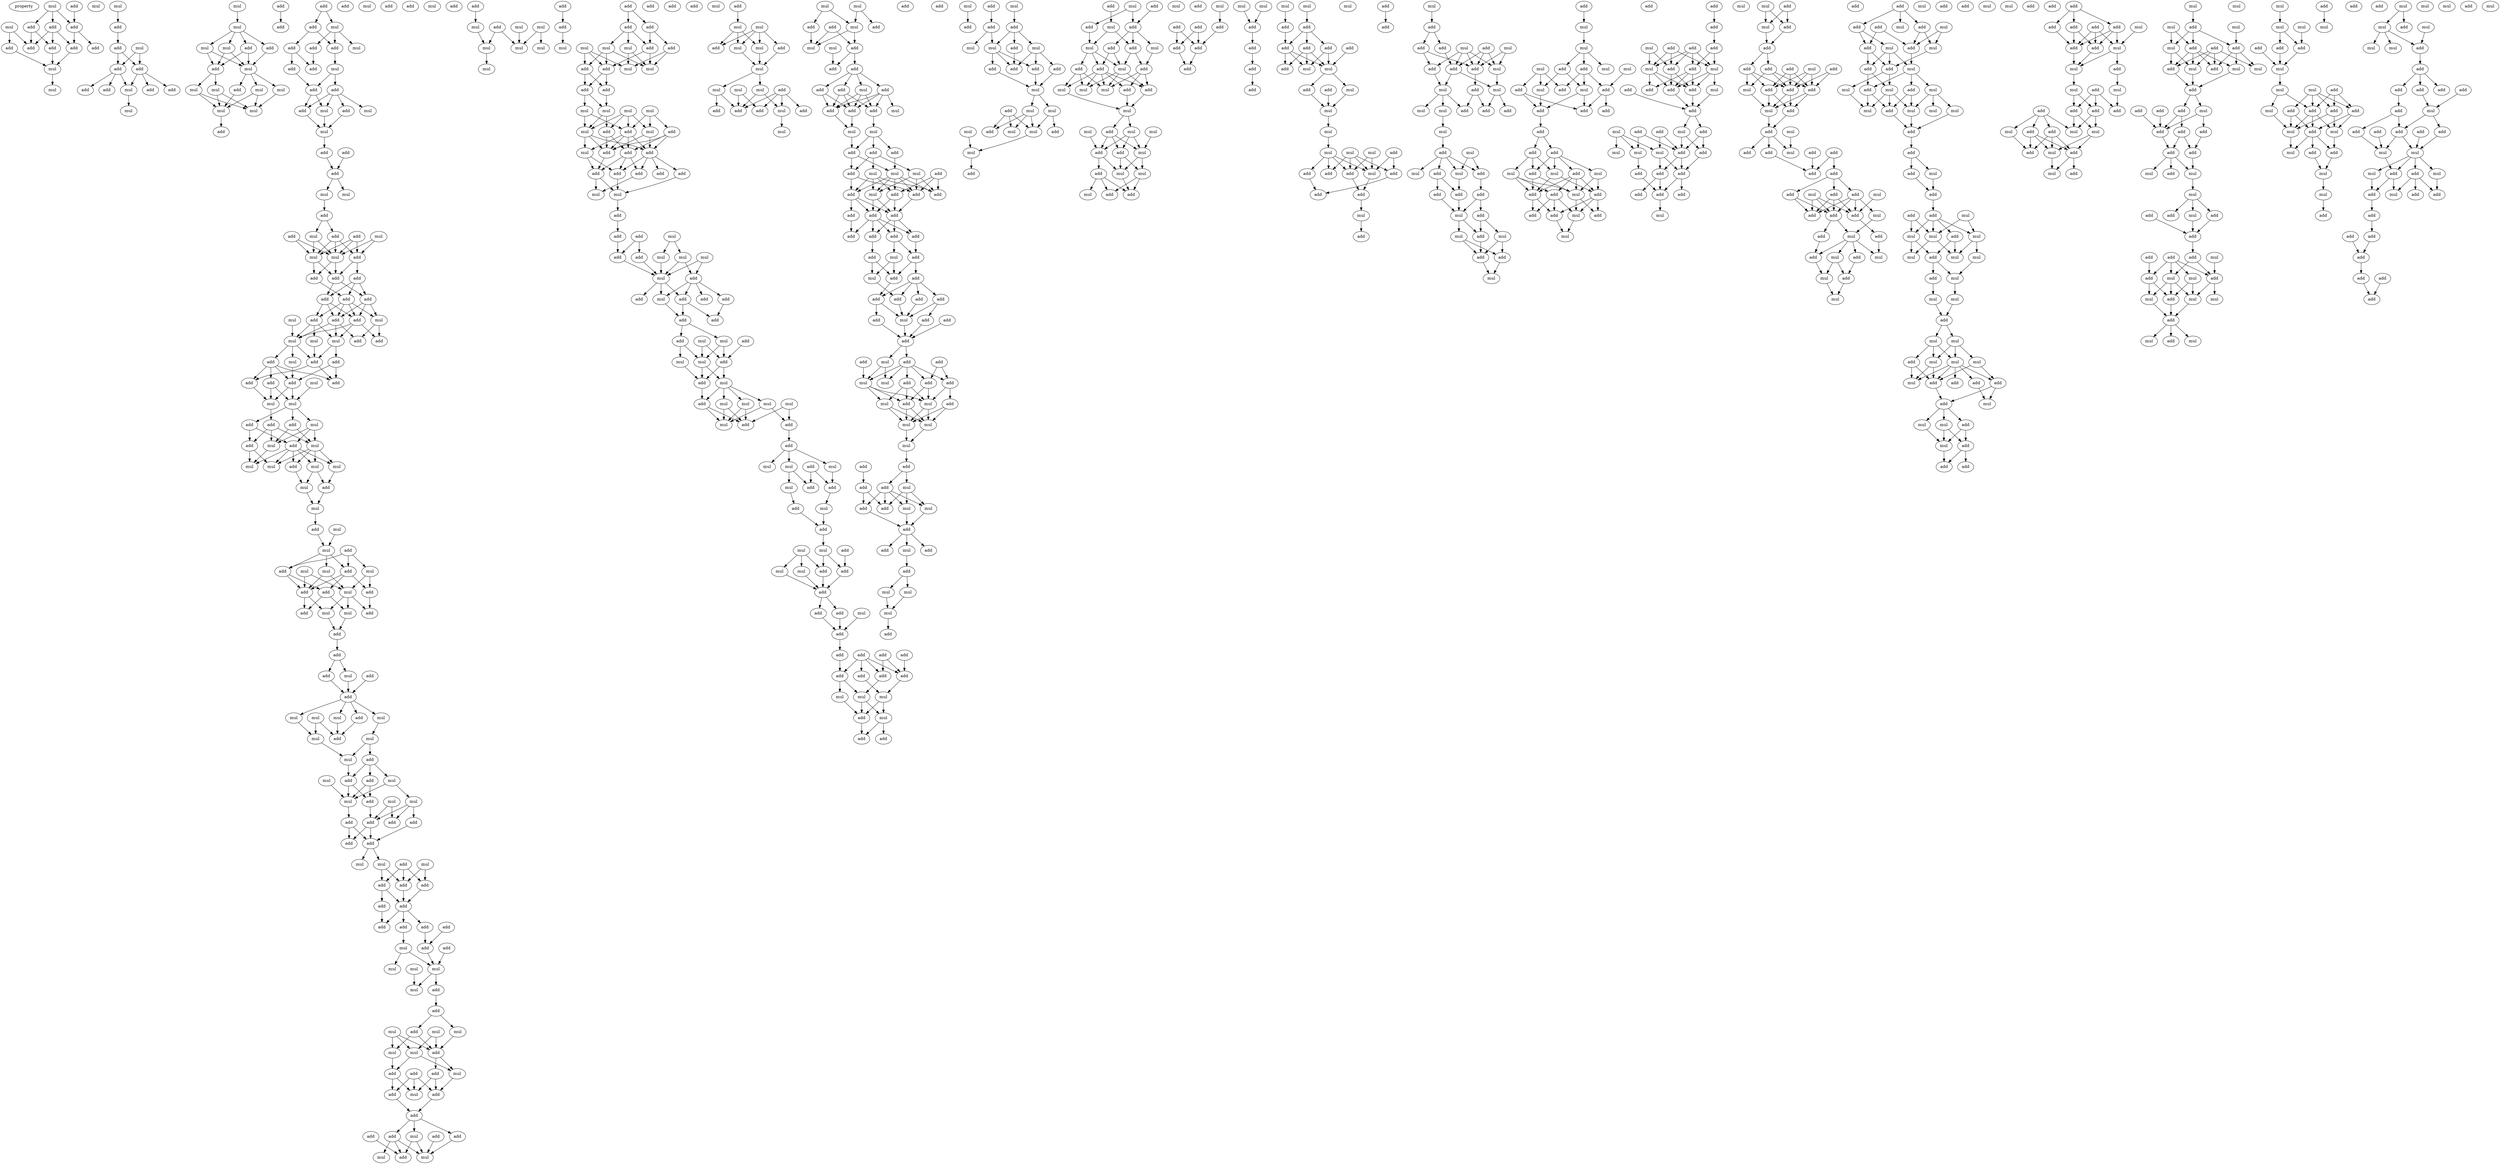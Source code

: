 digraph {
    node [fontcolor=black]
    property [mul=2,lf=1.2]
    0 [ label = mul ];
    1 [ label = add ];
    2 [ label = mul ];
    3 [ label = add ];
    4 [ label = add ];
    5 [ label = add ];
    6 [ label = add ];
    7 [ label = add ];
    8 [ label = add ];
    9 [ label = add ];
    10 [ label = add ];
    11 [ label = mul ];
    12 [ label = mul ];
    13 [ label = mul ];
    14 [ label = mul ];
    15 [ label = add ];
    16 [ label = add ];
    17 [ label = mul ];
    18 [ label = add ];
    19 [ label = add ];
    20 [ label = add ];
    21 [ label = mul ];
    22 [ label = add ];
    23 [ label = add ];
    24 [ label = add ];
    25 [ label = mul ];
    26 [ label = mul ];
    27 [ label = mul ];
    28 [ label = add ];
    29 [ label = add ];
    30 [ label = mul ];
    31 [ label = mul ];
    32 [ label = mul ];
    33 [ label = add ];
    34 [ label = mul ];
    35 [ label = mul ];
    36 [ label = mul ];
    37 [ label = mul ];
    38 [ label = add ];
    39 [ label = mul ];
    40 [ label = mul ];
    41 [ label = add ];
    42 [ label = add ];
    43 [ label = add ];
    44 [ label = add ];
    45 [ label = add ];
    46 [ label = mul ];
    47 [ label = add ];
    48 [ label = add ];
    49 [ label = mul ];
    50 [ label = add ];
    51 [ label = mul ];
    52 [ label = add ];
    53 [ label = add ];
    54 [ label = add ];
    55 [ label = add ];
    56 [ label = add ];
    57 [ label = mul ];
    58 [ label = add ];
    59 [ label = mul ];
    60 [ label = add ];
    61 [ label = mul ];
    62 [ label = mul ];
    63 [ label = add ];
    64 [ label = add ];
    65 [ label = add ];
    66 [ label = mul ];
    67 [ label = add ];
    68 [ label = mul ];
    69 [ label = add ];
    70 [ label = mul ];
    71 [ label = add ];
    72 [ label = add ];
    73 [ label = add ];
    74 [ label = mul ];
    75 [ label = add ];
    76 [ label = mul ];
    77 [ label = mul ];
    78 [ label = add ];
    79 [ label = add ];
    80 [ label = add ];
    81 [ label = add ];
    82 [ label = add ];
    83 [ label = add ];
    84 [ label = mul ];
    85 [ label = mul ];
    86 [ label = add ];
    87 [ label = add ];
    88 [ label = add ];
    89 [ label = mul ];
    90 [ label = add ];
    91 [ label = mul ];
    92 [ label = add ];
    93 [ label = mul ];
    94 [ label = add ];
    95 [ label = add ];
    96 [ label = mul ];
    97 [ label = add ];
    98 [ label = add ];
    99 [ label = add ];
    100 [ label = add ];
    101 [ label = mul ];
    102 [ label = add ];
    103 [ label = mul ];
    104 [ label = mul ];
    105 [ label = mul ];
    106 [ label = add ];
    107 [ label = add ];
    108 [ label = add ];
    109 [ label = add ];
    110 [ label = mul ];
    111 [ label = mul ];
    112 [ label = add ];
    113 [ label = mul ];
    114 [ label = add ];
    115 [ label = mul ];
    116 [ label = mul ];
    117 [ label = mul ];
    118 [ label = mul ];
    119 [ label = add ];
    120 [ label = mul ];
    121 [ label = add ];
    122 [ label = mul ];
    123 [ label = add ];
    124 [ label = mul ];
    125 [ label = add ];
    126 [ label = mul ];
    127 [ label = add ];
    128 [ label = mul ];
    129 [ label = mul ];
    130 [ label = add ];
    131 [ label = mul ];
    132 [ label = add ];
    133 [ label = add ];
    134 [ label = add ];
    135 [ label = mul ];
    136 [ label = add ];
    137 [ label = mul ];
    138 [ label = add ];
    139 [ label = add ];
    140 [ label = add ];
    141 [ label = add ];
    142 [ label = add ];
    143 [ label = mul ];
    144 [ label = add ];
    145 [ label = mul ];
    146 [ label = add ];
    147 [ label = mul ];
    148 [ label = mul ];
    149 [ label = mul ];
    150 [ label = mul ];
    151 [ label = add ];
    152 [ label = mul ];
    153 [ label = mul ];
    154 [ label = add ];
    155 [ label = mul ];
    156 [ label = mul ];
    157 [ label = add ];
    158 [ label = add ];
    159 [ label = mul ];
    160 [ label = mul ];
    161 [ label = add ];
    162 [ label = mul ];
    163 [ label = add ];
    164 [ label = add ];
    165 [ label = add ];
    166 [ label = add ];
    167 [ label = add ];
    168 [ label = add ];
    169 [ label = mul ];
    170 [ label = add ];
    171 [ label = mul ];
    172 [ label = mul ];
    173 [ label = add ];
    174 [ label = add ];
    175 [ label = add ];
    176 [ label = add ];
    177 [ label = add ];
    178 [ label = add ];
    179 [ label = add ];
    180 [ label = add ];
    181 [ label = add ];
    182 [ label = add ];
    183 [ label = add ];
    184 [ label = mul ];
    185 [ label = mul ];
    186 [ label = mul ];
    187 [ label = mul ];
    188 [ label = mul ];
    189 [ label = add ];
    190 [ label = add ];
    191 [ label = mul ];
    192 [ label = mul ];
    193 [ label = mul ];
    194 [ label = add ];
    195 [ label = mul ];
    196 [ label = mul ];
    197 [ label = add ];
    198 [ label = add ];
    199 [ label = mul ];
    200 [ label = add ];
    201 [ label = add ];
    202 [ label = mul ];
    203 [ label = mul ];
    204 [ label = add ];
    205 [ label = add ];
    206 [ label = add ];
    207 [ label = mul ];
    208 [ label = add ];
    209 [ label = add ];
    210 [ label = add ];
    211 [ label = add ];
    212 [ label = add ];
    213 [ label = mul ];
    214 [ label = mul ];
    215 [ label = add ];
    216 [ label = add ];
    217 [ label = mul ];
    218 [ label = mul ];
    219 [ label = add ];
    220 [ label = mul ];
    221 [ label = add ];
    222 [ label = add ];
    223 [ label = mul ];
    224 [ label = mul ];
    225 [ label = mul ];
    226 [ label = mul ];
    227 [ label = add ];
    228 [ label = mul ];
    229 [ label = add ];
    230 [ label = add ];
    231 [ label = add ];
    232 [ label = mul ];
    233 [ label = add ];
    234 [ label = mul ];
    235 [ label = mul ];
    236 [ label = add ];
    237 [ label = add ];
    238 [ label = add ];
    239 [ label = mul ];
    240 [ label = mul ];
    241 [ label = add ];
    242 [ label = add ];
    243 [ label = mul ];
    244 [ label = mul ];
    245 [ label = mul ];
    246 [ label = mul ];
    247 [ label = add ];
    248 [ label = mul ];
    249 [ label = mul ];
    250 [ label = add ];
    251 [ label = add ];
    252 [ label = add ];
    253 [ label = add ];
    254 [ label = add ];
    255 [ label = mul ];
    256 [ label = add ];
    257 [ label = add ];
    258 [ label = add ];
    259 [ label = add ];
    260 [ label = add ];
    261 [ label = mul ];
    262 [ label = mul ];
    263 [ label = add ];
    264 [ label = add ];
    265 [ label = add ];
    266 [ label = mul ];
    267 [ label = add ];
    268 [ label = mul ];
    269 [ label = add ];
    270 [ label = mul ];
    271 [ label = mul ];
    272 [ label = mul ];
    273 [ label = add ];
    274 [ label = add ];
    275 [ label = mul ];
    276 [ label = add ];
    277 [ label = add ];
    278 [ label = add ];
    279 [ label = add ];
    280 [ label = add ];
    281 [ label = add ];
    282 [ label = mul ];
    283 [ label = mul ];
    284 [ label = add ];
    285 [ label = mul ];
    286 [ label = mul ];
    287 [ label = add ];
    288 [ label = add ];
    289 [ label = mul ];
    290 [ label = add ];
    291 [ label = mul ];
    292 [ label = mul ];
    293 [ label = mul ];
    294 [ label = mul ];
    295 [ label = mul ];
    296 [ label = add ];
    297 [ label = add ];
    298 [ label = add ];
    299 [ label = mul ];
    300 [ label = mul ];
    301 [ label = add ];
    302 [ label = mul ];
    303 [ label = mul ];
    304 [ label = add ];
    305 [ label = add ];
    306 [ label = add ];
    307 [ label = add ];
    308 [ label = mul ];
    309 [ label = add ];
    310 [ label = mul ];
    311 [ label = add ];
    312 [ label = mul ];
    313 [ label = mul ];
    314 [ label = mul ];
    315 [ label = add ];
    316 [ label = add ];
    317 [ label = add ];
    318 [ label = add ];
    319 [ label = add ];
    320 [ label = add ];
    321 [ label = mul ];
    322 [ label = add ];
    323 [ label = add ];
    324 [ label = add ];
    325 [ label = add ];
    326 [ label = add ];
    327 [ label = mul ];
    328 [ label = add ];
    329 [ label = add ];
    330 [ label = add ];
    331 [ label = add ];
    332 [ label = mul ];
    333 [ label = mul ];
    334 [ label = mul ];
    335 [ label = add ];
    336 [ label = mul ];
    337 [ label = add ];
    338 [ label = add ];
    339 [ label = add ];
    340 [ label = mul ];
    341 [ label = mul ];
    342 [ label = add ];
    343 [ label = mul ];
    344 [ label = mul ];
    345 [ label = add ];
    346 [ label = mul ];
    347 [ label = mul ];
    348 [ label = mul ];
    349 [ label = add ];
    350 [ label = mul ];
    351 [ label = add ];
    352 [ label = add ];
    353 [ label = mul ];
    354 [ label = add ];
    355 [ label = add ];
    356 [ label = mul ];
    357 [ label = mul ];
    358 [ label = mul ];
    359 [ label = add ];
    360 [ label = add ];
    361 [ label = add ];
    362 [ label = mul ];
    363 [ label = add ];
    364 [ label = mul ];
    365 [ label = add ];
    366 [ label = mul ];
    367 [ label = add ];
    368 [ label = add ];
    369 [ label = mul ];
    370 [ label = add ];
    371 [ label = add ];
    372 [ label = add ];
    373 [ label = add ];
    374 [ label = mul ];
    375 [ label = add ];
    376 [ label = add ];
    377 [ label = mul ];
    378 [ label = mul ];
    379 [ label = add ];
    380 [ label = add ];
    381 [ label = add ];
    382 [ label = add ];
    383 [ label = add ];
    384 [ label = mul ];
    385 [ label = mul ];
    386 [ label = mul ];
    387 [ label = add ];
    388 [ label = mul ];
    389 [ label = add ];
    390 [ label = add ];
    391 [ label = add ];
    392 [ label = add ];
    393 [ label = add ];
    394 [ label = add ];
    395 [ label = add ];
    396 [ label = add ];
    397 [ label = add ];
    398 [ label = add ];
    399 [ label = mul ];
    400 [ label = add ];
    401 [ label = add ];
    402 [ label = add ];
    403 [ label = add ];
    404 [ label = mul ];
    405 [ label = add ];
    406 [ label = add ];
    407 [ label = add ];
    408 [ label = add ];
    409 [ label = add ];
    410 [ label = add ];
    411 [ label = add ];
    412 [ label = mul ];
    413 [ label = add ];
    414 [ label = mul ];
    415 [ label = add ];
    416 [ label = add ];
    417 [ label = add ];
    418 [ label = add ];
    419 [ label = mul ];
    420 [ label = add ];
    421 [ label = mul ];
    422 [ label = add ];
    423 [ label = mul ];
    424 [ label = add ];
    425 [ label = add ];
    426 [ label = mul ];
    427 [ label = mul ];
    428 [ label = mul ];
    429 [ label = mul ];
    430 [ label = add ];
    431 [ label = add ];
    432 [ label = add ];
    433 [ label = add ];
    434 [ label = mul ];
    435 [ label = mul ];
    436 [ label = add ];
    437 [ label = add ];
    438 [ label = mul ];
    439 [ label = add ];
    440 [ label = add ];
    441 [ label = add ];
    442 [ label = mul ];
    443 [ label = add ];
    444 [ label = add ];
    445 [ label = mul ];
    446 [ label = mul ];
    447 [ label = mul ];
    448 [ label = add ];
    449 [ label = mul ];
    450 [ label = add ];
    451 [ label = mul ];
    452 [ label = add ];
    453 [ label = add ];
    454 [ label = add ];
    455 [ label = mul ];
    456 [ label = mul ];
    457 [ label = add ];
    458 [ label = mul ];
    459 [ label = add ];
    460 [ label = add ];
    461 [ label = add ];
    462 [ label = add ];
    463 [ label = mul ];
    464 [ label = add ];
    465 [ label = mul ];
    466 [ label = mul ];
    467 [ label = add ];
    468 [ label = add ];
    469 [ label = mul ];
    470 [ label = mul ];
    471 [ label = mul ];
    472 [ label = mul ];
    473 [ label = mul ];
    474 [ label = add ];
    475 [ label = add ];
    476 [ label = add ];
    477 [ label = mul ];
    478 [ label = add ];
    479 [ label = mul ];
    480 [ label = add ];
    481 [ label = mul ];
    482 [ label = add ];
    483 [ label = mul ];
    484 [ label = add ];
    485 [ label = mul ];
    486 [ label = add ];
    487 [ label = add ];
    488 [ label = add ];
    489 [ label = mul ];
    490 [ label = mul ];
    491 [ label = add ];
    492 [ label = mul ];
    493 [ label = add ];
    494 [ label = mul ];
    495 [ label = mul ];
    496 [ label = add ];
    497 [ label = mul ];
    498 [ label = mul ];
    499 [ label = mul ];
    500 [ label = add ];
    501 [ label = add ];
    502 [ label = add ];
    503 [ label = mul ];
    504 [ label = mul ];
    505 [ label = add ];
    506 [ label = mul ];
    507 [ label = add ];
    508 [ label = add ];
    509 [ label = mul ];
    510 [ label = add ];
    511 [ label = add ];
    512 [ label = add ];
    513 [ label = add ];
    514 [ label = add ];
    515 [ label = add ];
    516 [ label = mul ];
    517 [ label = mul ];
    518 [ label = add ];
    519 [ label = add ];
    520 [ label = add ];
    521 [ label = mul ];
    522 [ label = mul ];
    523 [ label = add ];
    524 [ label = add ];
    525 [ label = add ];
    526 [ label = mul ];
    527 [ label = add ];
    528 [ label = add ];
    529 [ label = add ];
    530 [ label = add ];
    531 [ label = mul ];
    532 [ label = add ];
    533 [ label = mul ];
    534 [ label = add ];
    535 [ label = add ];
    536 [ label = mul ];
    537 [ label = mul ];
    538 [ label = mul ];
    539 [ label = mul ];
    540 [ label = mul ];
    541 [ label = add ];
    542 [ label = mul ];
    543 [ label = add ];
    544 [ label = add ];
    545 [ label = add ];
    546 [ label = add ];
    547 [ label = mul ];
    548 [ label = add ];
    549 [ label = add ];
    550 [ label = add ];
    551 [ label = mul ];
    552 [ label = add ];
    553 [ label = mul ];
    554 [ label = add ];
    555 [ label = add ];
    556 [ label = add ];
    557 [ label = add ];
    558 [ label = mul ];
    559 [ label = mul ];
    560 [ label = add ];
    561 [ label = add ];
    562 [ label = mul ];
    563 [ label = add ];
    564 [ label = add ];
    565 [ label = mul ];
    566 [ label = mul ];
    567 [ label = add ];
    568 [ label = add ];
    569 [ label = mul ];
    570 [ label = add ];
    571 [ label = add ];
    572 [ label = mul ];
    573 [ label = mul ];
    574 [ label = mul ];
    575 [ label = add ];
    576 [ label = add ];
    577 [ label = mul ];
    578 [ label = add ];
    579 [ label = mul ];
    580 [ label = add ];
    581 [ label = add ];
    582 [ label = add ];
    583 [ label = add ];
    584 [ label = mul ];
    585 [ label = add ];
    586 [ label = mul ];
    587 [ label = mul ];
    588 [ label = add ];
    589 [ label = add ];
    590 [ label = mul ];
    591 [ label = add ];
    592 [ label = mul ];
    593 [ label = mul ];
    594 [ label = add ];
    595 [ label = mul ];
    596 [ label = add ];
    597 [ label = add ];
    598 [ label = mul ];
    599 [ label = mul ];
    600 [ label = mul ];
    601 [ label = add ];
    602 [ label = mul ];
    603 [ label = add ];
    604 [ label = add ];
    605 [ label = add ];
    606 [ label = add ];
    607 [ label = add ];
    608 [ label = add ];
    609 [ label = add ];
    610 [ label = add ];
    611 [ label = mul ];
    612 [ label = mul ];
    613 [ label = mul ];
    614 [ label = add ];
    615 [ label = add ];
    616 [ label = mul ];
    617 [ label = add ];
    618 [ label = add ];
    619 [ label = add ];
    620 [ label = add ];
    621 [ label = add ];
    622 [ label = add ];
    623 [ label = mul ];
    624 [ label = mul ];
    625 [ label = add ];
    626 [ label = mul ];
    627 [ label = add ];
    628 [ label = add ];
    629 [ label = add ];
    630 [ label = mul ];
    631 [ label = add ];
    632 [ label = add ];
    633 [ label = mul ];
    634 [ label = add ];
    635 [ label = mul ];
    636 [ label = mul ];
    637 [ label = add ];
    638 [ label = add ];
    639 [ label = add ];
    640 [ label = add ];
    641 [ label = add ];
    642 [ label = mul ];
    643 [ label = add ];
    644 [ label = mul ];
    645 [ label = add ];
    646 [ label = add ];
    647 [ label = mul ];
    648 [ label = mul ];
    649 [ label = add ];
    650 [ label = mul ];
    651 [ label = add ];
    652 [ label = add ];
    653 [ label = add ];
    654 [ label = add ];
    655 [ label = add ];
    656 [ label = add ];
    657 [ label = add ];
    658 [ label = mul ];
    659 [ label = mul ];
    660 [ label = add ];
    661 [ label = mul ];
    662 [ label = add ];
    663 [ label = add ];
    664 [ label = add ];
    665 [ label = add ];
    666 [ label = add ];
    667 [ label = add ];
    668 [ label = mul ];
    669 [ label = add ];
    670 [ label = add ];
    671 [ label = mul ];
    672 [ label = add ];
    673 [ label = add ];
    674 [ label = add ];
    675 [ label = mul ];
    676 [ label = add ];
    677 [ label = mul ];
    678 [ label = add ];
    679 [ label = add ];
    680 [ label = add ];
    681 [ label = add ];
    682 [ label = mul ];
    683 [ label = add ];
    684 [ label = add ];
    685 [ label = mul ];
    686 [ label = add ];
    687 [ label = add ];
    688 [ label = mul ];
    689 [ label = add ];
    690 [ label = add ];
    691 [ label = mul ];
    692 [ label = add ];
    693 [ label = add ];
    694 [ label = mul ];
    695 [ label = add ];
    696 [ label = add ];
    697 [ label = add ];
    698 [ label = mul ];
    699 [ label = add ];
    700 [ label = mul ];
    701 [ label = add ];
    702 [ label = mul ];
    703 [ label = mul ];
    704 [ label = add ];
    705 [ label = add ];
    706 [ label = mul ];
    707 [ label = add ];
    708 [ label = add ];
    709 [ label = mul ];
    710 [ label = mul ];
    711 [ label = mul ];
    712 [ label = add ];
    713 [ label = add ];
    714 [ label = mul ];
    715 [ label = add ];
    716 [ label = add ];
    717 [ label = add ];
    718 [ label = mul ];
    719 [ label = add ];
    720 [ label = mul ];
    721 [ label = mul ];
    722 [ label = mul ];
    723 [ label = mul ];
    724 [ label = add ];
    725 [ label = mul ];
    726 [ label = mul ];
    727 [ label = add ];
    728 [ label = mul ];
    729 [ label = add ];
    730 [ label = add ];
    731 [ label = add ];
    732 [ label = mul ];
    733 [ label = add ];
    734 [ label = add ];
    735 [ label = mul ];
    736 [ label = add ];
    737 [ label = add ];
    738 [ label = mul ];
    739 [ label = mul ];
    740 [ label = mul ];
    741 [ label = add ];
    742 [ label = mul ];
    743 [ label = add ];
    744 [ label = mul ];
    745 [ label = mul ];
    746 [ label = add ];
    747 [ label = mul ];
    748 [ label = mul ];
    749 [ label = mul ];
    750 [ label = mul ];
    751 [ label = mul ];
    752 [ label = add ];
    753 [ label = mul ];
    754 [ label = mul ];
    755 [ label = add ];
    756 [ label = mul ];
    757 [ label = mul ];
    758 [ label = mul ];
    759 [ label = add ];
    760 [ label = add ];
    761 [ label = mul ];
    762 [ label = add ];
    763 [ label = add ];
    764 [ label = add ];
    765 [ label = mul ];
    766 [ label = add ];
    767 [ label = add ];
    768 [ label = mul ];
    769 [ label = mul ];
    770 [ label = mul ];
    771 [ label = add ];
    772 [ label = add ];
    773 [ label = add ];
    774 [ label = add ];
    775 [ label = add ];
    776 [ label = add ];
    777 [ label = add ];
    778 [ label = add ];
    779 [ label = add ];
    780 [ label = mul ];
    781 [ label = add ];
    782 [ label = mul ];
    783 [ label = add ];
    784 [ label = add ];
    785 [ label = mul ];
    786 [ label = add ];
    787 [ label = mul ];
    788 [ label = mul ];
    789 [ label = add ];
    790 [ label = add ];
    791 [ label = add ];
    792 [ label = add ];
    793 [ label = mul ];
    794 [ label = mul ];
    795 [ label = add ];
    796 [ label = mul ];
    797 [ label = add ];
    798 [ label = add ];
    799 [ label = add ];
    800 [ label = mul ];
    801 [ label = add ];
    802 [ label = mul ];
    803 [ label = mul ];
    804 [ label = mul ];
    805 [ label = mul ];
    806 [ label = add ];
    807 [ label = mul ];
    808 [ label = add ];
    809 [ label = add ];
    810 [ label = mul ];
    811 [ label = add ];
    812 [ label = mul ];
    813 [ label = mul ];
    814 [ label = add ];
    815 [ label = mul ];
    816 [ label = add ];
    817 [ label = add ];
    818 [ label = add ];
    819 [ label = mul ];
    820 [ label = add ];
    821 [ label = add ];
    822 [ label = add ];
    823 [ label = add ];
    824 [ label = add ];
    825 [ label = add ];
    826 [ label = add ];
    827 [ label = mul ];
    828 [ label = mul ];
    829 [ label = add ];
    830 [ label = mul ];
    831 [ label = mul ];
    832 [ label = add ];
    833 [ label = add ];
    834 [ label = add ];
    835 [ label = add ];
    836 [ label = mul ];
    837 [ label = add ];
    838 [ label = add ];
    839 [ label = add ];
    840 [ label = mul ];
    841 [ label = add ];
    842 [ label = add ];
    843 [ label = mul ];
    844 [ label = add ];
    845 [ label = mul ];
    846 [ label = mul ];
    847 [ label = mul ];
    848 [ label = add ];
    849 [ label = mul ];
    850 [ label = mul ];
    851 [ label = add ];
    852 [ label = mul ];
    853 [ label = mul ];
    854 [ label = add ];
    855 [ label = mul ];
    856 [ label = mul ];
    857 [ label = add ];
    858 [ label = add ];
    859 [ label = add ];
    860 [ label = mul ];
    861 [ label = mul ];
    862 [ label = mul ];
    863 [ label = add ];
    864 [ label = mul ];
    865 [ label = add ];
    866 [ label = add ];
    867 [ label = add ];
    868 [ label = add ];
    869 [ label = mul ];
    870 [ label = mul ];
    871 [ label = add ];
    872 [ label = add ];
    873 [ label = mul ];
    874 [ label = add ];
    875 [ label = add ];
    876 [ label = mul ];
    877 [ label = mul ];
    878 [ label = add ];
    879 [ label = add ];
    880 [ label = mul ];
    881 [ label = add ];
    882 [ label = mul ];
    883 [ label = mul ];
    884 [ label = mul ];
    885 [ label = mul ];
    886 [ label = add ];
    887 [ label = add ];
    888 [ label = mul ];
    889 [ label = add ];
    890 [ label = add ];
    891 [ label = add ];
    892 [ label = add ];
    893 [ label = add ];
    894 [ label = mul ];
    895 [ label = add ];
    896 [ label = add ];
    897 [ label = add ];
    898 [ label = add ];
    899 [ label = add ];
    900 [ label = mul ];
    901 [ label = mul ];
    902 [ label = add ];
    903 [ label = mul ];
    904 [ label = mul ];
    905 [ label = add ];
    906 [ label = add ];
    907 [ label = add ];
    908 [ label = mul ];
    909 [ label = add ];
    910 [ label = add ];
    911 [ label = add ];
    912 [ label = add ];
    913 [ label = add ];
    914 [ label = add ];
    915 [ label = mul ];
    916 [ label = add ];
    917 [ label = add ];
    918 [ label = mul ];
    919 [ label = add ];
    0 -> 3 [ name = 0 ];
    0 -> 4 [ name = 1 ];
    0 -> 5 [ name = 2 ];
    1 -> 3 [ name = 3 ];
    2 -> 8 [ name = 4 ];
    2 -> 9 [ name = 5 ];
    3 -> 7 [ name = 6 ];
    3 -> 10 [ name = 7 ];
    4 -> 6 [ name = 8 ];
    4 -> 9 [ name = 9 ];
    5 -> 6 [ name = 10 ];
    5 -> 7 [ name = 11 ];
    5 -> 9 [ name = 12 ];
    6 -> 11 [ name = 13 ];
    7 -> 11 [ name = 14 ];
    8 -> 11 [ name = 15 ];
    11 -> 12 [ name = 16 ];
    14 -> 15 [ name = 17 ];
    15 -> 16 [ name = 18 ];
    16 -> 18 [ name = 19 ];
    16 -> 19 [ name = 20 ];
    17 -> 18 [ name = 21 ];
    17 -> 19 [ name = 22 ];
    18 -> 20 [ name = 23 ];
    18 -> 21 [ name = 24 ];
    18 -> 22 [ name = 25 ];
    19 -> 21 [ name = 26 ];
    19 -> 23 [ name = 27 ];
    19 -> 24 [ name = 28 ];
    21 -> 25 [ name = 29 ];
    26 -> 27 [ name = 30 ];
    27 -> 28 [ name = 31 ];
    27 -> 29 [ name = 32 ];
    27 -> 30 [ name = 33 ];
    27 -> 31 [ name = 34 ];
    28 -> 32 [ name = 35 ];
    28 -> 33 [ name = 36 ];
    29 -> 32 [ name = 37 ];
    30 -> 32 [ name = 38 ];
    30 -> 33 [ name = 39 ];
    31 -> 32 [ name = 40 ];
    31 -> 33 [ name = 41 ];
    32 -> 34 [ name = 42 ];
    32 -> 36 [ name = 43 ];
    32 -> 38 [ name = 44 ];
    33 -> 35 [ name = 45 ];
    33 -> 37 [ name = 46 ];
    34 -> 39 [ name = 47 ];
    34 -> 40 [ name = 48 ];
    35 -> 39 [ name = 49 ];
    35 -> 40 [ name = 50 ];
    36 -> 40 [ name = 51 ];
    37 -> 39 [ name = 52 ];
    37 -> 40 [ name = 53 ];
    38 -> 39 [ name = 54 ];
    39 -> 41 [ name = 55 ];
    42 -> 43 [ name = 56 ];
    44 -> 45 [ name = 57 ];
    44 -> 46 [ name = 58 ];
    45 -> 48 [ name = 59 ];
    45 -> 50 [ name = 60 ];
    46 -> 47 [ name = 61 ];
    46 -> 48 [ name = 62 ];
    46 -> 49 [ name = 63 ];
    47 -> 53 [ name = 64 ];
    48 -> 51 [ name = 65 ];
    50 -> 52 [ name = 66 ];
    50 -> 53 [ name = 67 ];
    51 -> 54 [ name = 68 ];
    51 -> 55 [ name = 69 ];
    52 -> 55 [ name = 70 ];
    54 -> 56 [ name = 71 ];
    54 -> 57 [ name = 72 ];
    54 -> 59 [ name = 73 ];
    54 -> 60 [ name = 74 ];
    55 -> 57 [ name = 75 ];
    55 -> 60 [ name = 76 ];
    56 -> 61 [ name = 77 ];
    57 -> 61 [ name = 78 ];
    60 -> 61 [ name = 79 ];
    61 -> 63 [ name = 80 ];
    63 -> 65 [ name = 81 ];
    64 -> 65 [ name = 82 ];
    65 -> 66 [ name = 83 ];
    65 -> 68 [ name = 84 ];
    66 -> 69 [ name = 85 ];
    69 -> 70 [ name = 86 ];
    69 -> 72 [ name = 87 ];
    70 -> 76 [ name = 88 ];
    70 -> 77 [ name = 89 ];
    71 -> 75 [ name = 90 ];
    71 -> 76 [ name = 91 ];
    71 -> 77 [ name = 92 ];
    72 -> 75 [ name = 93 ];
    72 -> 76 [ name = 94 ];
    72 -> 77 [ name = 95 ];
    73 -> 76 [ name = 96 ];
    73 -> 77 [ name = 97 ];
    74 -> 75 [ name = 98 ];
    74 -> 76 [ name = 99 ];
    75 -> 78 [ name = 100 ];
    75 -> 79 [ name = 101 ];
    76 -> 78 [ name = 102 ];
    76 -> 80 [ name = 103 ];
    77 -> 78 [ name = 104 ];
    77 -> 80 [ name = 105 ];
    78 -> 81 [ name = 106 ];
    78 -> 83 [ name = 107 ];
    79 -> 81 [ name = 108 ];
    79 -> 82 [ name = 109 ];
    79 -> 83 [ name = 110 ];
    80 -> 82 [ name = 111 ];
    81 -> 86 [ name = 112 ];
    81 -> 87 [ name = 113 ];
    81 -> 88 [ name = 114 ];
    82 -> 84 [ name = 115 ];
    82 -> 86 [ name = 116 ];
    82 -> 87 [ name = 117 ];
    82 -> 88 [ name = 118 ];
    83 -> 84 [ name = 119 ];
    83 -> 86 [ name = 120 ];
    83 -> 87 [ name = 121 ];
    84 -> 90 [ name = 122 ];
    84 -> 92 [ name = 123 ];
    85 -> 89 [ name = 124 ];
    86 -> 89 [ name = 125 ];
    86 -> 92 [ name = 126 ];
    86 -> 93 [ name = 127 ];
    87 -> 89 [ name = 128 ];
    87 -> 90 [ name = 129 ];
    87 -> 93 [ name = 130 ];
    88 -> 89 [ name = 131 ];
    88 -> 91 [ name = 132 ];
    88 -> 93 [ name = 133 ];
    89 -> 95 [ name = 134 ];
    89 -> 96 [ name = 135 ];
    89 -> 97 [ name = 136 ];
    91 -> 97 [ name = 137 ];
    93 -> 94 [ name = 138 ];
    93 -> 97 [ name = 139 ];
    94 -> 98 [ name = 140 ];
    94 -> 100 [ name = 141 ];
    95 -> 98 [ name = 142 ];
    95 -> 99 [ name = 143 ];
    95 -> 100 [ name = 144 ];
    95 -> 102 [ name = 145 ];
    96 -> 100 [ name = 146 ];
    97 -> 98 [ name = 147 ];
    97 -> 102 [ name = 148 ];
    99 -> 103 [ name = 149 ];
    99 -> 104 [ name = 150 ];
    100 -> 103 [ name = 151 ];
    100 -> 104 [ name = 152 ];
    101 -> 103 [ name = 153 ];
    102 -> 104 [ name = 154 ];
    103 -> 105 [ name = 155 ];
    103 -> 106 [ name = 156 ];
    103 -> 108 [ name = 157 ];
    104 -> 107 [ name = 158 ];
    105 -> 109 [ name = 159 ];
    105 -> 110 [ name = 160 ];
    105 -> 111 [ name = 161 ];
    106 -> 109 [ name = 162 ];
    106 -> 112 [ name = 163 ];
    107 -> 110 [ name = 164 ];
    107 -> 111 [ name = 165 ];
    107 -> 112 [ name = 166 ];
    108 -> 110 [ name = 167 ];
    108 -> 111 [ name = 168 ];
    109 -> 113 [ name = 169 ];
    109 -> 114 [ name = 170 ];
    109 -> 115 [ name = 171 ];
    109 -> 116 [ name = 172 ];
    109 -> 117 [ name = 173 ];
    110 -> 113 [ name = 174 ];
    110 -> 114 [ name = 175 ];
    110 -> 116 [ name = 176 ];
    110 -> 117 [ name = 177 ];
    111 -> 115 [ name = 178 ];
    112 -> 115 [ name = 179 ];
    112 -> 117 [ name = 180 ];
    113 -> 118 [ name = 181 ];
    113 -> 119 [ name = 182 ];
    114 -> 118 [ name = 183 ];
    116 -> 119 [ name = 184 ];
    118 -> 120 [ name = 185 ];
    119 -> 120 [ name = 186 ];
    120 -> 121 [ name = 187 ];
    121 -> 124 [ name = 188 ];
    122 -> 124 [ name = 189 ];
    124 -> 127 [ name = 190 ];
    124 -> 129 [ name = 191 ];
    124 -> 130 [ name = 192 ];
    125 -> 126 [ name = 193 ];
    125 -> 127 [ name = 194 ];
    125 -> 130 [ name = 195 ];
    126 -> 131 [ name = 196 ];
    126 -> 134 [ name = 197 ];
    127 -> 132 [ name = 198 ];
    127 -> 133 [ name = 199 ];
    127 -> 134 [ name = 200 ];
    128 -> 131 [ name = 201 ];
    128 -> 132 [ name = 202 ];
    129 -> 131 [ name = 203 ];
    129 -> 132 [ name = 204 ];
    130 -> 132 [ name = 205 ];
    130 -> 133 [ name = 206 ];
    131 -> 135 [ name = 207 ];
    131 -> 136 [ name = 208 ];
    131 -> 137 [ name = 209 ];
    132 -> 135 [ name = 210 ];
    132 -> 138 [ name = 211 ];
    133 -> 137 [ name = 212 ];
    133 -> 138 [ name = 213 ];
    134 -> 136 [ name = 214 ];
    135 -> 139 [ name = 215 ];
    137 -> 139 [ name = 216 ];
    139 -> 140 [ name = 217 ];
    140 -> 142 [ name = 218 ];
    140 -> 143 [ name = 219 ];
    141 -> 144 [ name = 220 ];
    142 -> 144 [ name = 221 ];
    143 -> 144 [ name = 222 ];
    144 -> 145 [ name = 223 ];
    144 -> 146 [ name = 224 ];
    144 -> 147 [ name = 225 ];
    144 -> 149 [ name = 226 ];
    145 -> 150 [ name = 227 ];
    146 -> 151 [ name = 228 ];
    147 -> 151 [ name = 229 ];
    148 -> 150 [ name = 230 ];
    148 -> 151 [ name = 231 ];
    149 -> 152 [ name = 232 ];
    150 -> 153 [ name = 233 ];
    152 -> 153 [ name = 234 ];
    152 -> 154 [ name = 235 ];
    153 -> 158 [ name = 236 ];
    154 -> 156 [ name = 237 ];
    154 -> 157 [ name = 238 ];
    154 -> 158 [ name = 239 ];
    155 -> 159 [ name = 240 ];
    156 -> 159 [ name = 241 ];
    156 -> 160 [ name = 242 ];
    157 -> 159 [ name = 243 ];
    157 -> 161 [ name = 244 ];
    158 -> 159 [ name = 245 ];
    158 -> 161 [ name = 246 ];
    159 -> 166 [ name = 247 ];
    160 -> 163 [ name = 248 ];
    160 -> 164 [ name = 249 ];
    160 -> 165 [ name = 250 ];
    161 -> 165 [ name = 251 ];
    162 -> 164 [ name = 252 ];
    162 -> 165 [ name = 253 ];
    163 -> 168 [ name = 254 ];
    165 -> 167 [ name = 255 ];
    165 -> 168 [ name = 256 ];
    166 -> 167 [ name = 257 ];
    166 -> 168 [ name = 258 ];
    168 -> 171 [ name = 259 ];
    168 -> 172 [ name = 260 ];
    169 -> 174 [ name = 261 ];
    169 -> 175 [ name = 262 ];
    170 -> 173 [ name = 263 ];
    170 -> 174 [ name = 264 ];
    170 -> 175 [ name = 265 ];
    172 -> 173 [ name = 266 ];
    172 -> 175 [ name = 267 ];
    173 -> 176 [ name = 268 ];
    173 -> 177 [ name = 269 ];
    174 -> 176 [ name = 270 ];
    175 -> 176 [ name = 271 ];
    176 -> 178 [ name = 272 ];
    176 -> 179 [ name = 273 ];
    176 -> 181 [ name = 274 ];
    177 -> 179 [ name = 275 ];
    178 -> 184 [ name = 276 ];
    180 -> 183 [ name = 277 ];
    181 -> 183 [ name = 278 ];
    182 -> 185 [ name = 279 ];
    183 -> 185 [ name = 280 ];
    184 -> 185 [ name = 281 ];
    184 -> 186 [ name = 282 ];
    185 -> 188 [ name = 283 ];
    185 -> 189 [ name = 284 ];
    187 -> 188 [ name = 285 ];
    189 -> 190 [ name = 286 ];
    190 -> 191 [ name = 287 ];
    190 -> 194 [ name = 288 ];
    191 -> 197 [ name = 289 ];
    192 -> 196 [ name = 290 ];
    192 -> 197 [ name = 291 ];
    193 -> 195 [ name = 292 ];
    193 -> 196 [ name = 293 ];
    193 -> 197 [ name = 294 ];
    194 -> 195 [ name = 295 ];
    194 -> 197 [ name = 296 ];
    195 -> 200 [ name = 297 ];
    196 -> 199 [ name = 298 ];
    196 -> 200 [ name = 299 ];
    197 -> 198 [ name = 300 ];
    197 -> 199 [ name = 301 ];
    198 -> 203 [ name = 302 ];
    198 -> 204 [ name = 303 ];
    199 -> 204 [ name = 304 ];
    200 -> 203 [ name = 305 ];
    200 -> 205 [ name = 306 ];
    201 -> 203 [ name = 307 ];
    201 -> 204 [ name = 308 ];
    201 -> 205 [ name = 309 ];
    204 -> 206 [ name = 310 ];
    205 -> 206 [ name = 311 ];
    206 -> 207 [ name = 312 ];
    206 -> 208 [ name = 313 ];
    206 -> 210 [ name = 314 ];
    207 -> 212 [ name = 315 ];
    207 -> 213 [ name = 316 ];
    208 -> 212 [ name = 317 ];
    208 -> 213 [ name = 318 ];
    208 -> 214 [ name = 319 ];
    209 -> 212 [ name = 320 ];
    210 -> 213 [ name = 321 ];
    211 -> 213 [ name = 322 ];
    216 -> 217 [ name = 323 ];
    217 -> 225 [ name = 324 ];
    218 -> 223 [ name = 325 ];
    218 -> 224 [ name = 326 ];
    219 -> 222 [ name = 327 ];
    220 -> 223 [ name = 328 ];
    221 -> 223 [ name = 329 ];
    221 -> 225 [ name = 330 ];
    222 -> 226 [ name = 331 ];
    225 -> 228 [ name = 332 ];
    227 -> 229 [ name = 333 ];
    227 -> 230 [ name = 334 ];
    229 -> 233 [ name = 335 ];
    229 -> 234 [ name = 336 ];
    229 -> 235 [ name = 337 ];
    230 -> 231 [ name = 338 ];
    230 -> 233 [ name = 339 ];
    231 -> 239 [ name = 340 ];
    231 -> 240 [ name = 341 ];
    232 -> 236 [ name = 342 ];
    232 -> 238 [ name = 343 ];
    232 -> 240 [ name = 344 ];
    233 -> 238 [ name = 345 ];
    233 -> 239 [ name = 346 ];
    234 -> 236 [ name = 347 ];
    234 -> 238 [ name = 348 ];
    234 -> 239 [ name = 349 ];
    235 -> 239 [ name = 350 ];
    235 -> 240 [ name = 351 ];
    236 -> 241 [ name = 352 ];
    236 -> 242 [ name = 353 ];
    238 -> 241 [ name = 354 ];
    238 -> 242 [ name = 355 ];
    241 -> 245 [ name = 356 ];
    241 -> 246 [ name = 357 ];
    242 -> 245 [ name = 358 ];
    243 -> 248 [ name = 359 ];
    243 -> 249 [ name = 360 ];
    243 -> 250 [ name = 361 ];
    243 -> 251 [ name = 362 ];
    244 -> 247 [ name = 363 ];
    244 -> 248 [ name = 364 ];
    244 -> 250 [ name = 365 ];
    245 -> 249 [ name = 366 ];
    245 -> 251 [ name = 367 ];
    246 -> 249 [ name = 368 ];
    246 -> 250 [ name = 369 ];
    247 -> 252 [ name = 370 ];
    247 -> 253 [ name = 371 ];
    247 -> 254 [ name = 372 ];
    248 -> 253 [ name = 373 ];
    248 -> 254 [ name = 374 ];
    249 -> 253 [ name = 375 ];
    249 -> 254 [ name = 376 ];
    249 -> 255 [ name = 377 ];
    250 -> 252 [ name = 378 ];
    250 -> 253 [ name = 379 ];
    250 -> 254 [ name = 380 ];
    250 -> 255 [ name = 381 ];
    251 -> 252 [ name = 382 ];
    251 -> 254 [ name = 383 ];
    252 -> 256 [ name = 384 ];
    252 -> 257 [ name = 385 ];
    252 -> 258 [ name = 386 ];
    253 -> 256 [ name = 387 ];
    253 -> 257 [ name = 388 ];
    253 -> 259 [ name = 389 ];
    253 -> 260 [ name = 390 ];
    254 -> 258 [ name = 391 ];
    255 -> 256 [ name = 392 ];
    255 -> 258 [ name = 393 ];
    256 -> 261 [ name = 394 ];
    257 -> 262 [ name = 395 ];
    258 -> 261 [ name = 396 ];
    258 -> 262 [ name = 397 ];
    259 -> 261 [ name = 398 ];
    261 -> 263 [ name = 399 ];
    263 -> 265 [ name = 400 ];
    264 -> 267 [ name = 401 ];
    264 -> 269 [ name = 402 ];
    265 -> 267 [ name = 403 ];
    266 -> 270 [ name = 404 ];
    266 -> 271 [ name = 405 ];
    267 -> 272 [ name = 406 ];
    268 -> 272 [ name = 407 ];
    268 -> 273 [ name = 408 ];
    269 -> 272 [ name = 409 ];
    270 -> 272 [ name = 410 ];
    270 -> 273 [ name = 411 ];
    271 -> 272 [ name = 412 ];
    272 -> 274 [ name = 413 ];
    272 -> 275 [ name = 414 ];
    272 -> 276 [ name = 415 ];
    273 -> 274 [ name = 416 ];
    273 -> 275 [ name = 417 ];
    273 -> 277 [ name = 418 ];
    273 -> 278 [ name = 419 ];
    274 -> 279 [ name = 420 ];
    274 -> 280 [ name = 421 ];
    275 -> 279 [ name = 422 ];
    277 -> 280 [ name = 423 ];
    279 -> 281 [ name = 424 ];
    279 -> 283 [ name = 425 ];
    281 -> 285 [ name = 426 ];
    281 -> 286 [ name = 427 ];
    282 -> 286 [ name = 428 ];
    282 -> 287 [ name = 429 ];
    283 -> 286 [ name = 430 ];
    283 -> 287 [ name = 431 ];
    284 -> 287 [ name = 432 ];
    285 -> 288 [ name = 433 ];
    286 -> 288 [ name = 434 ];
    286 -> 289 [ name = 435 ];
    287 -> 288 [ name = 436 ];
    287 -> 289 [ name = 437 ];
    288 -> 290 [ name = 438 ];
    289 -> 290 [ name = 439 ];
    289 -> 291 [ name = 440 ];
    289 -> 292 [ name = 441 ];
    289 -> 294 [ name = 442 ];
    290 -> 295 [ name = 443 ];
    290 -> 296 [ name = 444 ];
    291 -> 295 [ name = 445 ];
    291 -> 296 [ name = 446 ];
    292 -> 295 [ name = 447 ];
    292 -> 296 [ name = 448 ];
    293 -> 296 [ name = 449 ];
    293 -> 297 [ name = 450 ];
    294 -> 295 [ name = 451 ];
    294 -> 297 [ name = 452 ];
    297 -> 298 [ name = 453 ];
    298 -> 299 [ name = 454 ];
    298 -> 300 [ name = 455 ];
    298 -> 302 [ name = 456 ];
    299 -> 303 [ name = 457 ];
    299 -> 305 [ name = 458 ];
    301 -> 304 [ name = 459 ];
    301 -> 305 [ name = 460 ];
    302 -> 304 [ name = 461 ];
    303 -> 306 [ name = 462 ];
    304 -> 308 [ name = 463 ];
    306 -> 309 [ name = 464 ];
    308 -> 309 [ name = 465 ];
    309 -> 312 [ name = 466 ];
    310 -> 313 [ name = 467 ];
    310 -> 314 [ name = 468 ];
    310 -> 315 [ name = 469 ];
    311 -> 316 [ name = 470 ];
    312 -> 315 [ name = 471 ];
    312 -> 316 [ name = 472 ];
    313 -> 317 [ name = 473 ];
    314 -> 317 [ name = 474 ];
    315 -> 317 [ name = 475 ];
    316 -> 317 [ name = 476 ];
    317 -> 318 [ name = 477 ];
    317 -> 319 [ name = 478 ];
    318 -> 322 [ name = 479 ];
    319 -> 322 [ name = 480 ];
    321 -> 322 [ name = 481 ];
    322 -> 326 [ name = 482 ];
    323 -> 328 [ name = 483 ];
    323 -> 330 [ name = 484 ];
    324 -> 328 [ name = 485 ];
    324 -> 329 [ name = 486 ];
    324 -> 330 [ name = 487 ];
    324 -> 331 [ name = 488 ];
    325 -> 328 [ name = 489 ];
    326 -> 331 [ name = 490 ];
    328 -> 334 [ name = 491 ];
    329 -> 334 [ name = 492 ];
    330 -> 333 [ name = 493 ];
    331 -> 332 [ name = 494 ];
    331 -> 333 [ name = 495 ];
    332 -> 335 [ name = 496 ];
    333 -> 335 [ name = 497 ];
    333 -> 336 [ name = 498 ];
    334 -> 335 [ name = 499 ];
    334 -> 336 [ name = 500 ];
    335 -> 338 [ name = 501 ];
    336 -> 337 [ name = 502 ];
    336 -> 338 [ name = 503 ];
    339 -> 340 [ name = 504 ];
    340 -> 343 [ name = 505 ];
    340 -> 344 [ name = 506 ];
    340 -> 345 [ name = 507 ];
    341 -> 342 [ name = 508 ];
    341 -> 343 [ name = 509 ];
    341 -> 344 [ name = 510 ];
    341 -> 345 [ name = 511 ];
    342 -> 346 [ name = 512 ];
    343 -> 346 [ name = 513 ];
    344 -> 346 [ name = 514 ];
    346 -> 348 [ name = 515 ];
    346 -> 350 [ name = 516 ];
    347 -> 352 [ name = 517 ];
    347 -> 355 [ name = 518 ];
    348 -> 351 [ name = 519 ];
    348 -> 352 [ name = 520 ];
    349 -> 352 [ name = 521 ];
    349 -> 353 [ name = 522 ];
    349 -> 354 [ name = 523 ];
    349 -> 355 [ name = 524 ];
    350 -> 352 [ name = 525 ];
    350 -> 353 [ name = 526 ];
    353 -> 356 [ name = 527 ];
    357 -> 361 [ name = 528 ];
    357 -> 362 [ name = 529 ];
    358 -> 362 [ name = 530 ];
    358 -> 363 [ name = 531 ];
    360 -> 365 [ name = 532 ];
    360 -> 366 [ name = 533 ];
    361 -> 366 [ name = 534 ];
    362 -> 365 [ name = 535 ];
    362 -> 366 [ name = 536 ];
    364 -> 367 [ name = 537 ];
    365 -> 367 [ name = 538 ];
    365 -> 368 [ name = 539 ];
    368 -> 369 [ name = 540 ];
    368 -> 370 [ name = 541 ];
    368 -> 371 [ name = 542 ];
    368 -> 372 [ name = 543 ];
    369 -> 373 [ name = 544 ];
    369 -> 375 [ name = 545 ];
    369 -> 376 [ name = 546 ];
    370 -> 373 [ name = 547 ];
    370 -> 374 [ name = 548 ];
    370 -> 375 [ name = 549 ];
    370 -> 376 [ name = 550 ];
    371 -> 373 [ name = 551 ];
    371 -> 376 [ name = 552 ];
    372 -> 373 [ name = 553 ];
    372 -> 375 [ name = 554 ];
    372 -> 376 [ name = 555 ];
    373 -> 377 [ name = 556 ];
    375 -> 378 [ name = 557 ];
    376 -> 377 [ name = 558 ];
    377 -> 381 [ name = 559 ];
    378 -> 379 [ name = 560 ];
    378 -> 380 [ name = 561 ];
    378 -> 381 [ name = 562 ];
    379 -> 382 [ name = 563 ];
    379 -> 384 [ name = 564 ];
    379 -> 385 [ name = 565 ];
    380 -> 386 [ name = 566 ];
    381 -> 382 [ name = 567 ];
    381 -> 386 [ name = 568 ];
    382 -> 389 [ name = 569 ];
    382 -> 391 [ name = 570 ];
    383 -> 387 [ name = 571 ];
    383 -> 390 [ name = 572 ];
    383 -> 391 [ name = 573 ];
    384 -> 387 [ name = 574 ];
    384 -> 388 [ name = 575 ];
    384 -> 389 [ name = 576 ];
    384 -> 390 [ name = 577 ];
    385 -> 387 [ name = 578 ];
    385 -> 388 [ name = 579 ];
    385 -> 391 [ name = 580 ];
    386 -> 387 [ name = 581 ];
    386 -> 388 [ name = 582 ];
    386 -> 389 [ name = 583 ];
    386 -> 390 [ name = 584 ];
    386 -> 391 [ name = 585 ];
    388 -> 393 [ name = 586 ];
    388 -> 394 [ name = 587 ];
    389 -> 392 [ name = 588 ];
    389 -> 393 [ name = 589 ];
    389 -> 394 [ name = 590 ];
    390 -> 393 [ name = 591 ];
    390 -> 394 [ name = 592 ];
    391 -> 393 [ name = 593 ];
    392 -> 396 [ name = 594 ];
    393 -> 395 [ name = 595 ];
    393 -> 397 [ name = 596 ];
    393 -> 398 [ name = 597 ];
    394 -> 395 [ name = 598 ];
    394 -> 396 [ name = 599 ];
    394 -> 397 [ name = 600 ];
    394 -> 398 [ name = 601 ];
    395 -> 401 [ name = 602 ];
    397 -> 399 [ name = 603 ];
    397 -> 400 [ name = 604 ];
    398 -> 400 [ name = 605 ];
    399 -> 403 [ name = 606 ];
    399 -> 404 [ name = 607 ];
    400 -> 402 [ name = 608 ];
    400 -> 403 [ name = 609 ];
    401 -> 403 [ name = 610 ];
    401 -> 404 [ name = 611 ];
    402 -> 405 [ name = 612 ];
    402 -> 406 [ name = 613 ];
    402 -> 407 [ name = 614 ];
    402 -> 408 [ name = 615 ];
    403 -> 405 [ name = 616 ];
    404 -> 406 [ name = 617 ];
    405 -> 410 [ name = 618 ];
    405 -> 412 [ name = 619 ];
    406 -> 412 [ name = 620 ];
    407 -> 412 [ name = 621 ];
    408 -> 411 [ name = 622 ];
    408 -> 412 [ name = 623 ];
    409 -> 413 [ name = 624 ];
    410 -> 413 [ name = 625 ];
    411 -> 413 [ name = 626 ];
    412 -> 413 [ name = 627 ];
    413 -> 414 [ name = 628 ];
    413 -> 416 [ name = 629 ];
    414 -> 419 [ name = 630 ];
    414 -> 421 [ name = 631 ];
    415 -> 418 [ name = 632 ];
    415 -> 420 [ name = 633 ];
    416 -> 418 [ name = 634 ];
    416 -> 419 [ name = 635 ];
    416 -> 420 [ name = 636 ];
    416 -> 421 [ name = 637 ];
    416 -> 422 [ name = 638 ];
    417 -> 419 [ name = 639 ];
    418 -> 423 [ name = 640 ];
    418 -> 424 [ name = 641 ];
    419 -> 423 [ name = 642 ];
    419 -> 424 [ name = 643 ];
    419 -> 426 [ name = 644 ];
    420 -> 423 [ name = 645 ];
    420 -> 425 [ name = 646 ];
    422 -> 423 [ name = 647 ];
    422 -> 424 [ name = 648 ];
    422 -> 426 [ name = 649 ];
    423 -> 427 [ name = 650 ];
    423 -> 428 [ name = 651 ];
    424 -> 427 [ name = 652 ];
    424 -> 428 [ name = 653 ];
    425 -> 427 [ name = 654 ];
    425 -> 428 [ name = 655 ];
    426 -> 427 [ name = 656 ];
    426 -> 428 [ name = 657 ];
    427 -> 429 [ name = 658 ];
    428 -> 429 [ name = 659 ];
    429 -> 431 [ name = 660 ];
    430 -> 432 [ name = 661 ];
    431 -> 433 [ name = 662 ];
    431 -> 434 [ name = 663 ];
    432 -> 436 [ name = 664 ];
    432 -> 439 [ name = 665 ];
    433 -> 435 [ name = 666 ];
    433 -> 436 [ name = 667 ];
    433 -> 438 [ name = 668 ];
    433 -> 439 [ name = 669 ];
    434 -> 435 [ name = 670 ];
    434 -> 436 [ name = 671 ];
    434 -> 438 [ name = 672 ];
    435 -> 440 [ name = 673 ];
    438 -> 440 [ name = 674 ];
    439 -> 440 [ name = 675 ];
    440 -> 441 [ name = 676 ];
    440 -> 442 [ name = 677 ];
    440 -> 443 [ name = 678 ];
    442 -> 444 [ name = 679 ];
    444 -> 446 [ name = 680 ];
    444 -> 447 [ name = 681 ];
    445 -> 448 [ name = 682 ];
    446 -> 449 [ name = 683 ];
    447 -> 449 [ name = 684 ];
    449 -> 452 [ name = 685 ];
    450 -> 453 [ name = 686 ];
    451 -> 454 [ name = 687 ];
    453 -> 456 [ name = 688 ];
    453 -> 458 [ name = 689 ];
    454 -> 455 [ name = 690 ];
    454 -> 457 [ name = 691 ];
    454 -> 458 [ name = 692 ];
    455 -> 459 [ name = 693 ];
    455 -> 460 [ name = 694 ];
    455 -> 462 [ name = 695 ];
    457 -> 460 [ name = 696 ];
    458 -> 459 [ name = 697 ];
    458 -> 460 [ name = 698 ];
    458 -> 461 [ name = 699 ];
    459 -> 463 [ name = 700 ];
    461 -> 463 [ name = 701 ];
    462 -> 463 [ name = 702 ];
    463 -> 465 [ name = 703 ];
    463 -> 466 [ name = 704 ];
    464 -> 468 [ name = 705 ];
    464 -> 469 [ name = 706 ];
    464 -> 470 [ name = 707 ];
    465 -> 467 [ name = 708 ];
    465 -> 469 [ name = 709 ];
    466 -> 468 [ name = 710 ];
    466 -> 469 [ name = 711 ];
    466 -> 470 [ name = 712 ];
    469 -> 472 [ name = 713 ];
    471 -> 472 [ name = 714 ];
    472 -> 475 [ name = 715 ];
    473 -> 478 [ name = 716 ];
    473 -> 480 [ name = 717 ];
    474 -> 477 [ name = 718 ];
    476 -> 480 [ name = 719 ];
    477 -> 481 [ name = 720 ];
    477 -> 482 [ name = 721 ];
    478 -> 481 [ name = 722 ];
    480 -> 482 [ name = 723 ];
    480 -> 483 [ name = 724 ];
    480 -> 484 [ name = 725 ];
    481 -> 485 [ name = 726 ];
    481 -> 486 [ name = 727 ];
    481 -> 488 [ name = 728 ];
    482 -> 485 [ name = 729 ];
    482 -> 487 [ name = 730 ];
    483 -> 487 [ name = 731 ];
    484 -> 485 [ name = 732 ];
    484 -> 488 [ name = 733 ];
    485 -> 489 [ name = 734 ];
    485 -> 492 [ name = 735 ];
    485 -> 493 [ name = 736 ];
    486 -> 489 [ name = 737 ];
    486 -> 490 [ name = 738 ];
    486 -> 492 [ name = 739 ];
    487 -> 489 [ name = 740 ];
    487 -> 491 [ name = 741 ];
    487 -> 493 [ name = 742 ];
    488 -> 489 [ name = 743 ];
    488 -> 490 [ name = 744 ];
    488 -> 491 [ name = 745 ];
    488 -> 492 [ name = 746 ];
    488 -> 493 [ name = 747 ];
    490 -> 494 [ name = 748 ];
    491 -> 494 [ name = 749 ];
    493 -> 494 [ name = 750 ];
    494 -> 496 [ name = 751 ];
    494 -> 498 [ name = 752 ];
    495 -> 499 [ name = 753 ];
    496 -> 499 [ name = 754 ];
    496 -> 500 [ name = 755 ];
    496 -> 501 [ name = 756 ];
    497 -> 500 [ name = 757 ];
    498 -> 499 [ name = 758 ];
    498 -> 500 [ name = 759 ];
    498 -> 501 [ name = 760 ];
    499 -> 503 [ name = 761 ];
    499 -> 504 [ name = 762 ];
    500 -> 502 [ name = 763 ];
    500 -> 504 [ name = 764 ];
    501 -> 503 [ name = 765 ];
    501 -> 504 [ name = 766 ];
    502 -> 505 [ name = 767 ];
    502 -> 506 [ name = 768 ];
    502 -> 507 [ name = 769 ];
    503 -> 505 [ name = 770 ];
    503 -> 507 [ name = 771 ];
    504 -> 505 [ name = 772 ];
    509 -> 511 [ name = 773 ];
    510 -> 513 [ name = 774 ];
    510 -> 514 [ name = 775 ];
    511 -> 514 [ name = 776 ];
    512 -> 513 [ name = 777 ];
    512 -> 514 [ name = 778 ];
    513 -> 515 [ name = 779 ];
    514 -> 515 [ name = 780 ];
    516 -> 518 [ name = 781 ];
    517 -> 518 [ name = 782 ];
    518 -> 519 [ name = 783 ];
    519 -> 520 [ name = 784 ];
    520 -> 523 [ name = 785 ];
    521 -> 525 [ name = 786 ];
    522 -> 524 [ name = 787 ];
    524 -> 527 [ name = 788 ];
    524 -> 528 [ name = 789 ];
    524 -> 530 [ name = 790 ];
    525 -> 527 [ name = 791 ];
    527 -> 531 [ name = 792 ];
    527 -> 532 [ name = 793 ];
    527 -> 533 [ name = 794 ];
    528 -> 531 [ name = 795 ];
    528 -> 532 [ name = 796 ];
    528 -> 533 [ name = 797 ];
    529 -> 531 [ name = 798 ];
    530 -> 531 [ name = 799 ];
    530 -> 533 [ name = 800 ];
    531 -> 534 [ name = 801 ];
    531 -> 536 [ name = 802 ];
    534 -> 537 [ name = 803 ];
    535 -> 537 [ name = 804 ];
    536 -> 537 [ name = 805 ];
    537 -> 538 [ name = 806 ];
    538 -> 540 [ name = 807 ];
    539 -> 543 [ name = 808 ];
    539 -> 544 [ name = 809 ];
    539 -> 545 [ name = 810 ];
    539 -> 547 [ name = 811 ];
    540 -> 543 [ name = 812 ];
    540 -> 545 [ name = 813 ];
    540 -> 546 [ name = 814 ];
    540 -> 547 [ name = 815 ];
    541 -> 544 [ name = 816 ];
    541 -> 547 [ name = 817 ];
    542 -> 543 [ name = 818 ];
    542 -> 547 [ name = 819 ];
    543 -> 548 [ name = 820 ];
    544 -> 549 [ name = 821 ];
    546 -> 549 [ name = 822 ];
    547 -> 548 [ name = 823 ];
    548 -> 551 [ name = 824 ];
    550 -> 554 [ name = 825 ];
    551 -> 552 [ name = 826 ];
    553 -> 555 [ name = 827 ];
    555 -> 557 [ name = 828 ];
    555 -> 560 [ name = 829 ];
    556 -> 562 [ name = 830 ];
    556 -> 563 [ name = 831 ];
    556 -> 564 [ name = 832 ];
    557 -> 563 [ name = 833 ];
    558 -> 561 [ name = 834 ];
    558 -> 562 [ name = 835 ];
    558 -> 563 [ name = 836 ];
    558 -> 564 [ name = 837 ];
    559 -> 562 [ name = 838 ];
    559 -> 564 [ name = 839 ];
    560 -> 561 [ name = 840 ];
    560 -> 564 [ name = 841 ];
    561 -> 565 [ name = 842 ];
    562 -> 566 [ name = 843 ];
    563 -> 565 [ name = 844 ];
    563 -> 566 [ name = 845 ];
    564 -> 567 [ name = 846 ];
    565 -> 568 [ name = 847 ];
    565 -> 569 [ name = 848 ];
    565 -> 572 [ name = 849 ];
    566 -> 570 [ name = 850 ];
    566 -> 571 [ name = 851 ];
    567 -> 568 [ name = 852 ];
    567 -> 571 [ name = 853 ];
    569 -> 573 [ name = 854 ];
    573 -> 575 [ name = 855 ];
    574 -> 576 [ name = 856 ];
    574 -> 577 [ name = 857 ];
    575 -> 576 [ name = 858 ];
    575 -> 577 [ name = 859 ];
    575 -> 578 [ name = 860 ];
    575 -> 579 [ name = 861 ];
    576 -> 582 [ name = 862 ];
    577 -> 581 [ name = 863 ];
    578 -> 580 [ name = 864 ];
    578 -> 581 [ name = 865 ];
    580 -> 584 [ name = 866 ];
    581 -> 584 [ name = 867 ];
    582 -> 583 [ name = 868 ];
    582 -> 584 [ name = 869 ];
    583 -> 585 [ name = 870 ];
    583 -> 587 [ name = 871 ];
    584 -> 585 [ name = 872 ];
    584 -> 586 [ name = 873 ];
    585 -> 589 [ name = 874 ];
    586 -> 588 [ name = 875 ];
    586 -> 589 [ name = 876 ];
    587 -> 588 [ name = 877 ];
    587 -> 589 [ name = 878 ];
    588 -> 590 [ name = 879 ];
    589 -> 590 [ name = 880 ];
    591 -> 592 [ name = 881 ];
    592 -> 593 [ name = 882 ];
    593 -> 595 [ name = 883 ];
    593 -> 596 [ name = 884 ];
    593 -> 597 [ name = 885 ];
    596 -> 600 [ name = 886 ];
    596 -> 602 [ name = 887 ];
    597 -> 601 [ name = 888 ];
    597 -> 602 [ name = 889 ];
    597 -> 603 [ name = 890 ];
    598 -> 600 [ name = 891 ];
    598 -> 601 [ name = 892 ];
    598 -> 604 [ name = 893 ];
    599 -> 603 [ name = 894 ];
    600 -> 606 [ name = 895 ];
    602 -> 605 [ name = 896 ];
    602 -> 606 [ name = 897 ];
    603 -> 605 [ name = 898 ];
    603 -> 607 [ name = 899 ];
    604 -> 605 [ name = 900 ];
    604 -> 606 [ name = 901 ];
    606 -> 608 [ name = 902 ];
    608 -> 609 [ name = 903 ];
    608 -> 610 [ name = 904 ];
    609 -> 611 [ name = 905 ];
    609 -> 613 [ name = 906 ];
    609 -> 614 [ name = 907 ];
    609 -> 615 [ name = 908 ];
    610 -> 611 [ name = 909 ];
    610 -> 612 [ name = 910 ];
    610 -> 615 [ name = 911 ];
    611 -> 618 [ name = 912 ];
    611 -> 619 [ name = 913 ];
    612 -> 616 [ name = 914 ];
    612 -> 617 [ name = 915 ];
    612 -> 618 [ name = 916 ];
    613 -> 616 [ name = 917 ];
    613 -> 619 [ name = 918 ];
    614 -> 616 [ name = 919 ];
    614 -> 617 [ name = 920 ];
    614 -> 618 [ name = 921 ];
    614 -> 619 [ name = 922 ];
    615 -> 616 [ name = 923 ];
    615 -> 618 [ name = 924 ];
    616 -> 620 [ name = 925 ];
    616 -> 623 [ name = 926 ];
    617 -> 621 [ name = 927 ];
    617 -> 622 [ name = 928 ];
    617 -> 623 [ name = 929 ];
    618 -> 621 [ name = 930 ];
    618 -> 622 [ name = 931 ];
    619 -> 620 [ name = 932 ];
    619 -> 622 [ name = 933 ];
    619 -> 623 [ name = 934 ];
    622 -> 624 [ name = 935 ];
    623 -> 624 [ name = 936 ];
    625 -> 627 [ name = 937 ];
    627 -> 628 [ name = 938 ];
    628 -> 634 [ name = 939 ];
    628 -> 635 [ name = 940 ];
    629 -> 632 [ name = 941 ];
    629 -> 633 [ name = 942 ];
    629 -> 635 [ name = 943 ];
    630 -> 632 [ name = 944 ];
    630 -> 633 [ name = 945 ];
    631 -> 632 [ name = 946 ];
    631 -> 633 [ name = 947 ];
    631 -> 634 [ name = 948 ];
    631 -> 635 [ name = 949 ];
    632 -> 637 [ name = 950 ];
    632 -> 640 [ name = 951 ];
    633 -> 637 [ name = 952 ];
    633 -> 639 [ name = 953 ];
    633 -> 640 [ name = 954 ];
    634 -> 637 [ name = 955 ];
    634 -> 639 [ name = 956 ];
    634 -> 640 [ name = 957 ];
    635 -> 636 [ name = 958 ];
    635 -> 637 [ name = 959 ];
    635 -> 640 [ name = 960 ];
    636 -> 641 [ name = 961 ];
    637 -> 641 [ name = 962 ];
    638 -> 641 [ name = 963 ];
    640 -> 641 [ name = 964 ];
    641 -> 642 [ name = 965 ];
    641 -> 643 [ name = 966 ];
    642 -> 649 [ name = 967 ];
    642 -> 651 [ name = 968 ];
    643 -> 649 [ name = 969 ];
    643 -> 651 [ name = 970 ];
    644 -> 647 [ name = 971 ];
    644 -> 648 [ name = 972 ];
    644 -> 650 [ name = 973 ];
    645 -> 649 [ name = 974 ];
    645 -> 650 [ name = 975 ];
    646 -> 648 [ name = 976 ];
    646 -> 649 [ name = 977 ];
    648 -> 653 [ name = 978 ];
    648 -> 654 [ name = 979 ];
    649 -> 653 [ name = 980 ];
    649 -> 654 [ name = 981 ];
    650 -> 652 [ name = 982 ];
    651 -> 654 [ name = 983 ];
    652 -> 655 [ name = 984 ];
    653 -> 655 [ name = 985 ];
    653 -> 656 [ name = 986 ];
    654 -> 655 [ name = 987 ];
    654 -> 657 [ name = 988 ];
    655 -> 658 [ name = 989 ];
    659 -> 661 [ name = 990 ];
    659 -> 662 [ name = 991 ];
    660 -> 661 [ name = 992 ];
    660 -> 662 [ name = 993 ];
    661 -> 664 [ name = 994 ];
    662 -> 664 [ name = 995 ];
    664 -> 665 [ name = 996 ];
    664 -> 669 [ name = 997 ];
    665 -> 670 [ name = 998 ];
    665 -> 671 [ name = 999 ];
    665 -> 672 [ name = 1000 ];
    666 -> 670 [ name = 1001 ];
    666 -> 672 [ name = 1002 ];
    666 -> 673 [ name = 1003 ];
    667 -> 670 [ name = 1004 ];
    667 -> 673 [ name = 1005 ];
    668 -> 670 [ name = 1006 ];
    668 -> 672 [ name = 1007 ];
    668 -> 673 [ name = 1008 ];
    669 -> 670 [ name = 1009 ];
    669 -> 671 [ name = 1010 ];
    669 -> 673 [ name = 1011 ];
    670 -> 674 [ name = 1012 ];
    670 -> 675 [ name = 1013 ];
    671 -> 675 [ name = 1014 ];
    672 -> 674 [ name = 1015 ];
    672 -> 675 [ name = 1016 ];
    673 -> 674 [ name = 1017 ];
    673 -> 675 [ name = 1018 ];
    674 -> 676 [ name = 1019 ];
    675 -> 676 [ name = 1020 ];
    676 -> 678 [ name = 1021 ];
    676 -> 680 [ name = 1022 ];
    676 -> 682 [ name = 1023 ];
    677 -> 682 [ name = 1024 ];
    678 -> 683 [ name = 1025 ];
    679 -> 683 [ name = 1026 ];
    679 -> 684 [ name = 1027 ];
    681 -> 683 [ name = 1028 ];
    684 -> 686 [ name = 1029 ];
    684 -> 687 [ name = 1030 ];
    684 -> 689 [ name = 1031 ];
    685 -> 690 [ name = 1032 ];
    685 -> 692 [ name = 1033 ];
    685 -> 693 [ name = 1034 ];
    686 -> 690 [ name = 1035 ];
    686 -> 692 [ name = 1036 ];
    686 -> 693 [ name = 1037 ];
    687 -> 690 [ name = 1038 ];
    687 -> 691 [ name = 1039 ];
    687 -> 692 [ name = 1040 ];
    687 -> 693 [ name = 1041 ];
    688 -> 690 [ name = 1042 ];
    689 -> 692 [ name = 1043 ];
    689 -> 693 [ name = 1044 ];
    690 -> 695 [ name = 1045 ];
    691 -> 694 [ name = 1046 ];
    692 -> 694 [ name = 1047 ];
    692 -> 696 [ name = 1048 ];
    694 -> 697 [ name = 1049 ];
    694 -> 698 [ name = 1050 ];
    694 -> 699 [ name = 1051 ];
    694 -> 700 [ name = 1052 ];
    695 -> 698 [ name = 1053 ];
    696 -> 699 [ name = 1054 ];
    697 -> 701 [ name = 1055 ];
    699 -> 702 [ name = 1056 ];
    700 -> 701 [ name = 1057 ];
    700 -> 702 [ name = 1058 ];
    701 -> 703 [ name = 1059 ];
    702 -> 703 [ name = 1060 ];
    704 -> 705 [ name = 1061 ];
    704 -> 707 [ name = 1062 ];
    704 -> 709 [ name = 1063 ];
    705 -> 711 [ name = 1064 ];
    705 -> 713 [ name = 1065 ];
    706 -> 710 [ name = 1066 ];
    706 -> 712 [ name = 1067 ];
    707 -> 710 [ name = 1068 ];
    707 -> 712 [ name = 1069 ];
    708 -> 712 [ name = 1070 ];
    708 -> 713 [ name = 1071 ];
    710 -> 716 [ name = 1072 ];
    711 -> 714 [ name = 1073 ];
    711 -> 715 [ name = 1074 ];
    711 -> 716 [ name = 1075 ];
    712 -> 714 [ name = 1076 ];
    713 -> 715 [ name = 1077 ];
    713 -> 716 [ name = 1078 ];
    714 -> 717 [ name = 1079 ];
    714 -> 719 [ name = 1080 ];
    714 -> 720 [ name = 1081 ];
    715 -> 717 [ name = 1082 ];
    715 -> 718 [ name = 1083 ];
    716 -> 718 [ name = 1084 ];
    716 -> 721 [ name = 1085 ];
    717 -> 722 [ name = 1086 ];
    717 -> 724 [ name = 1087 ];
    718 -> 722 [ name = 1088 ];
    718 -> 724 [ name = 1089 ];
    718 -> 726 [ name = 1090 ];
    719 -> 724 [ name = 1091 ];
    719 -> 726 [ name = 1092 ];
    720 -> 723 [ name = 1093 ];
    720 -> 725 [ name = 1094 ];
    720 -> 726 [ name = 1095 ];
    721 -> 722 [ name = 1096 ];
    724 -> 727 [ name = 1097 ];
    725 -> 727 [ name = 1098 ];
    726 -> 727 [ name = 1099 ];
    727 -> 729 [ name = 1100 ];
    729 -> 731 [ name = 1101 ];
    729 -> 732 [ name = 1102 ];
    731 -> 733 [ name = 1103 ];
    732 -> 733 [ name = 1104 ];
    733 -> 737 [ name = 1105 ];
    735 -> 739 [ name = 1106 ];
    735 -> 740 [ name = 1107 ];
    736 -> 738 [ name = 1108 ];
    736 -> 739 [ name = 1109 ];
    737 -> 738 [ name = 1110 ];
    737 -> 739 [ name = 1111 ];
    737 -> 740 [ name = 1112 ];
    737 -> 741 [ name = 1113 ];
    738 -> 742 [ name = 1114 ];
    738 -> 743 [ name = 1115 ];
    739 -> 742 [ name = 1116 ];
    739 -> 744 [ name = 1117 ];
    740 -> 744 [ name = 1118 ];
    740 -> 745 [ name = 1119 ];
    741 -> 743 [ name = 1120 ];
    741 -> 744 [ name = 1121 ];
    743 -> 746 [ name = 1122 ];
    743 -> 747 [ name = 1123 ];
    745 -> 747 [ name = 1124 ];
    746 -> 748 [ name = 1125 ];
    747 -> 751 [ name = 1126 ];
    748 -> 752 [ name = 1127 ];
    751 -> 752 [ name = 1128 ];
    752 -> 753 [ name = 1129 ];
    752 -> 754 [ name = 1130 ];
    753 -> 756 [ name = 1131 ];
    753 -> 757 [ name = 1132 ];
    753 -> 758 [ name = 1133 ];
    754 -> 755 [ name = 1134 ];
    754 -> 756 [ name = 1135 ];
    754 -> 757 [ name = 1136 ];
    755 -> 759 [ name = 1137 ];
    755 -> 761 [ name = 1138 ];
    756 -> 759 [ name = 1139 ];
    756 -> 760 [ name = 1140 ];
    756 -> 761 [ name = 1141 ];
    756 -> 762 [ name = 1142 ];
    756 -> 763 [ name = 1143 ];
    757 -> 759 [ name = 1144 ];
    757 -> 761 [ name = 1145 ];
    758 -> 759 [ name = 1146 ];
    758 -> 763 [ name = 1147 ];
    759 -> 766 [ name = 1148 ];
    762 -> 765 [ name = 1149 ];
    763 -> 765 [ name = 1150 ];
    763 -> 766 [ name = 1151 ];
    766 -> 767 [ name = 1152 ];
    766 -> 768 [ name = 1153 ];
    766 -> 769 [ name = 1154 ];
    767 -> 770 [ name = 1155 ];
    767 -> 771 [ name = 1156 ];
    768 -> 770 [ name = 1157 ];
    768 -> 771 [ name = 1158 ];
    769 -> 770 [ name = 1159 ];
    770 -> 772 [ name = 1160 ];
    771 -> 772 [ name = 1161 ];
    771 -> 774 [ name = 1162 ];
    775 -> 776 [ name = 1163 ];
    775 -> 778 [ name = 1164 ];
    775 -> 779 [ name = 1165 ];
    776 -> 783 [ name = 1166 ];
    777 -> 781 [ name = 1167 ];
    777 -> 782 [ name = 1168 ];
    777 -> 783 [ name = 1169 ];
    778 -> 781 [ name = 1170 ];
    778 -> 782 [ name = 1171 ];
    778 -> 783 [ name = 1172 ];
    779 -> 781 [ name = 1173 ];
    779 -> 783 [ name = 1174 ];
    780 -> 782 [ name = 1175 ];
    781 -> 785 [ name = 1176 ];
    782 -> 784 [ name = 1177 ];
    782 -> 785 [ name = 1178 ];
    783 -> 785 [ name = 1179 ];
    784 -> 787 [ name = 1180 ];
    785 -> 788 [ name = 1181 ];
    786 -> 789 [ name = 1182 ];
    786 -> 791 [ name = 1183 ];
    786 -> 792 [ name = 1184 ];
    787 -> 792 [ name = 1185 ];
    788 -> 789 [ name = 1186 ];
    788 -> 791 [ name = 1187 ];
    789 -> 793 [ name = 1188 ];
    789 -> 796 [ name = 1189 ];
    790 -> 793 [ name = 1190 ];
    790 -> 794 [ name = 1191 ];
    790 -> 795 [ name = 1192 ];
    790 -> 797 [ name = 1193 ];
    791 -> 793 [ name = 1194 ];
    791 -> 796 [ name = 1195 ];
    794 -> 798 [ name = 1196 ];
    795 -> 798 [ name = 1197 ];
    795 -> 799 [ name = 1198 ];
    795 -> 800 [ name = 1199 ];
    796 -> 799 [ name = 1200 ];
    796 -> 800 [ name = 1201 ];
    797 -> 798 [ name = 1202 ];
    797 -> 799 [ name = 1203 ];
    797 -> 800 [ name = 1204 ];
    799 -> 801 [ name = 1205 ];
    799 -> 802 [ name = 1206 ];
    800 -> 802 [ name = 1207 ];
    803 -> 806 [ name = 1208 ];
    804 -> 811 [ name = 1209 ];
    805 -> 808 [ name = 1210 ];
    805 -> 810 [ name = 1211 ];
    806 -> 808 [ name = 1212 ];
    806 -> 810 [ name = 1213 ];
    806 -> 811 [ name = 1214 ];
    808 -> 812 [ name = 1215 ];
    808 -> 814 [ name = 1216 ];
    808 -> 815 [ name = 1217 ];
    808 -> 816 [ name = 1218 ];
    809 -> 812 [ name = 1219 ];
    809 -> 813 [ name = 1220 ];
    809 -> 814 [ name = 1221 ];
    809 -> 816 [ name = 1222 ];
    810 -> 812 [ name = 1223 ];
    810 -> 816 [ name = 1224 ];
    811 -> 813 [ name = 1225 ];
    811 -> 814 [ name = 1226 ];
    811 -> 815 [ name = 1227 ];
    812 -> 817 [ name = 1228 ];
    815 -> 817 [ name = 1229 ];
    816 -> 817 [ name = 1230 ];
    817 -> 819 [ name = 1231 ];
    817 -> 821 [ name = 1232 ];
    818 -> 824 [ name = 1233 ];
    819 -> 822 [ name = 1234 ];
    819 -> 824 [ name = 1235 ];
    820 -> 824 [ name = 1236 ];
    821 -> 823 [ name = 1237 ];
    821 -> 824 [ name = 1238 ];
    822 -> 826 [ name = 1239 ];
    823 -> 825 [ name = 1240 ];
    823 -> 826 [ name = 1241 ];
    824 -> 825 [ name = 1242 ];
    825 -> 827 [ name = 1243 ];
    825 -> 828 [ name = 1244 ];
    825 -> 829 [ name = 1245 ];
    826 -> 827 [ name = 1246 ];
    827 -> 830 [ name = 1247 ];
    830 -> 831 [ name = 1248 ];
    830 -> 832 [ name = 1249 ];
    830 -> 833 [ name = 1250 ];
    831 -> 835 [ name = 1251 ];
    832 -> 835 [ name = 1252 ];
    834 -> 835 [ name = 1253 ];
    835 -> 839 [ name = 1254 ];
    836 -> 841 [ name = 1255 ];
    837 -> 842 [ name = 1256 ];
    838 -> 840 [ name = 1257 ];
    838 -> 841 [ name = 1258 ];
    838 -> 842 [ name = 1259 ];
    838 -> 843 [ name = 1260 ];
    839 -> 841 [ name = 1261 ];
    839 -> 843 [ name = 1262 ];
    840 -> 844 [ name = 1263 ];
    840 -> 845 [ name = 1264 ];
    841 -> 845 [ name = 1265 ];
    841 -> 846 [ name = 1266 ];
    842 -> 844 [ name = 1267 ];
    842 -> 847 [ name = 1268 ];
    843 -> 844 [ name = 1269 ];
    843 -> 845 [ name = 1270 ];
    843 -> 847 [ name = 1271 ];
    844 -> 848 [ name = 1272 ];
    845 -> 848 [ name = 1273 ];
    847 -> 848 [ name = 1274 ];
    848 -> 849 [ name = 1275 ];
    848 -> 851 [ name = 1276 ];
    848 -> 852 [ name = 1277 ];
    850 -> 855 [ name = 1278 ];
    853 -> 859 [ name = 1279 ];
    854 -> 856 [ name = 1280 ];
    855 -> 858 [ name = 1281 ];
    855 -> 859 [ name = 1282 ];
    857 -> 860 [ name = 1283 ];
    858 -> 860 [ name = 1284 ];
    859 -> 860 [ name = 1285 ];
    860 -> 861 [ name = 1286 ];
    861 -> 864 [ name = 1287 ];
    861 -> 865 [ name = 1288 ];
    862 -> 865 [ name = 1289 ];
    862 -> 866 [ name = 1290 ];
    862 -> 867 [ name = 1291 ];
    862 -> 868 [ name = 1292 ];
    863 -> 865 [ name = 1293 ];
    863 -> 866 [ name = 1294 ];
    863 -> 867 [ name = 1295 ];
    864 -> 869 [ name = 1296 ];
    865 -> 869 [ name = 1297 ];
    865 -> 870 [ name = 1298 ];
    865 -> 871 [ name = 1299 ];
    866 -> 870 [ name = 1300 ];
    866 -> 871 [ name = 1301 ];
    867 -> 869 [ name = 1302 ];
    867 -> 870 [ name = 1303 ];
    868 -> 869 [ name = 1304 ];
    868 -> 871 [ name = 1305 ];
    869 -> 873 [ name = 1306 ];
    870 -> 875 [ name = 1307 ];
    871 -> 873 [ name = 1308 ];
    871 -> 874 [ name = 1309 ];
    871 -> 875 [ name = 1310 ];
    874 -> 876 [ name = 1311 ];
    875 -> 876 [ name = 1312 ];
    876 -> 877 [ name = 1313 ];
    877 -> 879 [ name = 1314 ];
    880 -> 881 [ name = 1315 ];
    880 -> 883 [ name = 1316 ];
    882 -> 886 [ name = 1317 ];
    883 -> 884 [ name = 1318 ];
    883 -> 885 [ name = 1319 ];
    883 -> 886 [ name = 1320 ];
    886 -> 887 [ name = 1321 ];
    887 -> 889 [ name = 1322 ];
    887 -> 890 [ name = 1323 ];
    887 -> 892 [ name = 1324 ];
    889 -> 894 [ name = 1325 ];
    890 -> 893 [ name = 1326 ];
    891 -> 894 [ name = 1327 ];
    893 -> 896 [ name = 1328 ];
    893 -> 899 [ name = 1329 ];
    894 -> 897 [ name = 1330 ];
    894 -> 899 [ name = 1331 ];
    895 -> 900 [ name = 1332 ];
    896 -> 900 [ name = 1333 ];
    897 -> 901 [ name = 1334 ];
    898 -> 901 [ name = 1335 ];
    899 -> 900 [ name = 1336 ];
    899 -> 901 [ name = 1337 ];
    900 -> 902 [ name = 1338 ];
    901 -> 902 [ name = 1339 ];
    901 -> 903 [ name = 1340 ];
    901 -> 904 [ name = 1341 ];
    901 -> 905 [ name = 1342 ];
    902 -> 908 [ name = 1343 ];
    902 -> 909 [ name = 1344 ];
    903 -> 906 [ name = 1345 ];
    904 -> 909 [ name = 1346 ];
    905 -> 906 [ name = 1347 ];
    905 -> 907 [ name = 1348 ];
    905 -> 908 [ name = 1349 ];
    909 -> 910 [ name = 1350 ];
    910 -> 912 [ name = 1351 ];
    911 -> 913 [ name = 1352 ];
    912 -> 913 [ name = 1353 ];
    913 -> 914 [ name = 1354 ];
    914 -> 919 [ name = 1355 ];
    917 -> 919 [ name = 1356 ];
}
